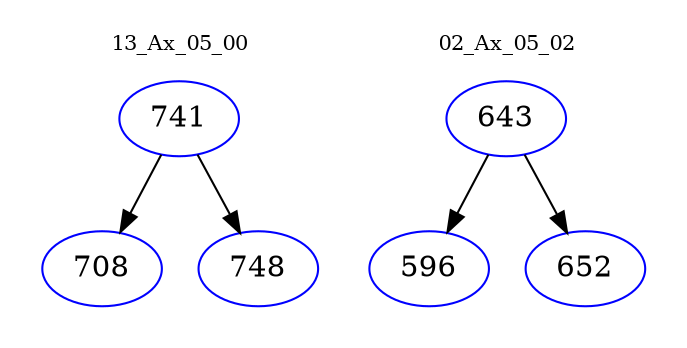 digraph{
subgraph cluster_0 {
color = white
label = "13_Ax_05_00";
fontsize=10;
T0_741 [label="741", color="blue"]
T0_741 -> T0_708 [color="black"]
T0_708 [label="708", color="blue"]
T0_741 -> T0_748 [color="black"]
T0_748 [label="748", color="blue"]
}
subgraph cluster_1 {
color = white
label = "02_Ax_05_02";
fontsize=10;
T1_643 [label="643", color="blue"]
T1_643 -> T1_596 [color="black"]
T1_596 [label="596", color="blue"]
T1_643 -> T1_652 [color="black"]
T1_652 [label="652", color="blue"]
}
}

